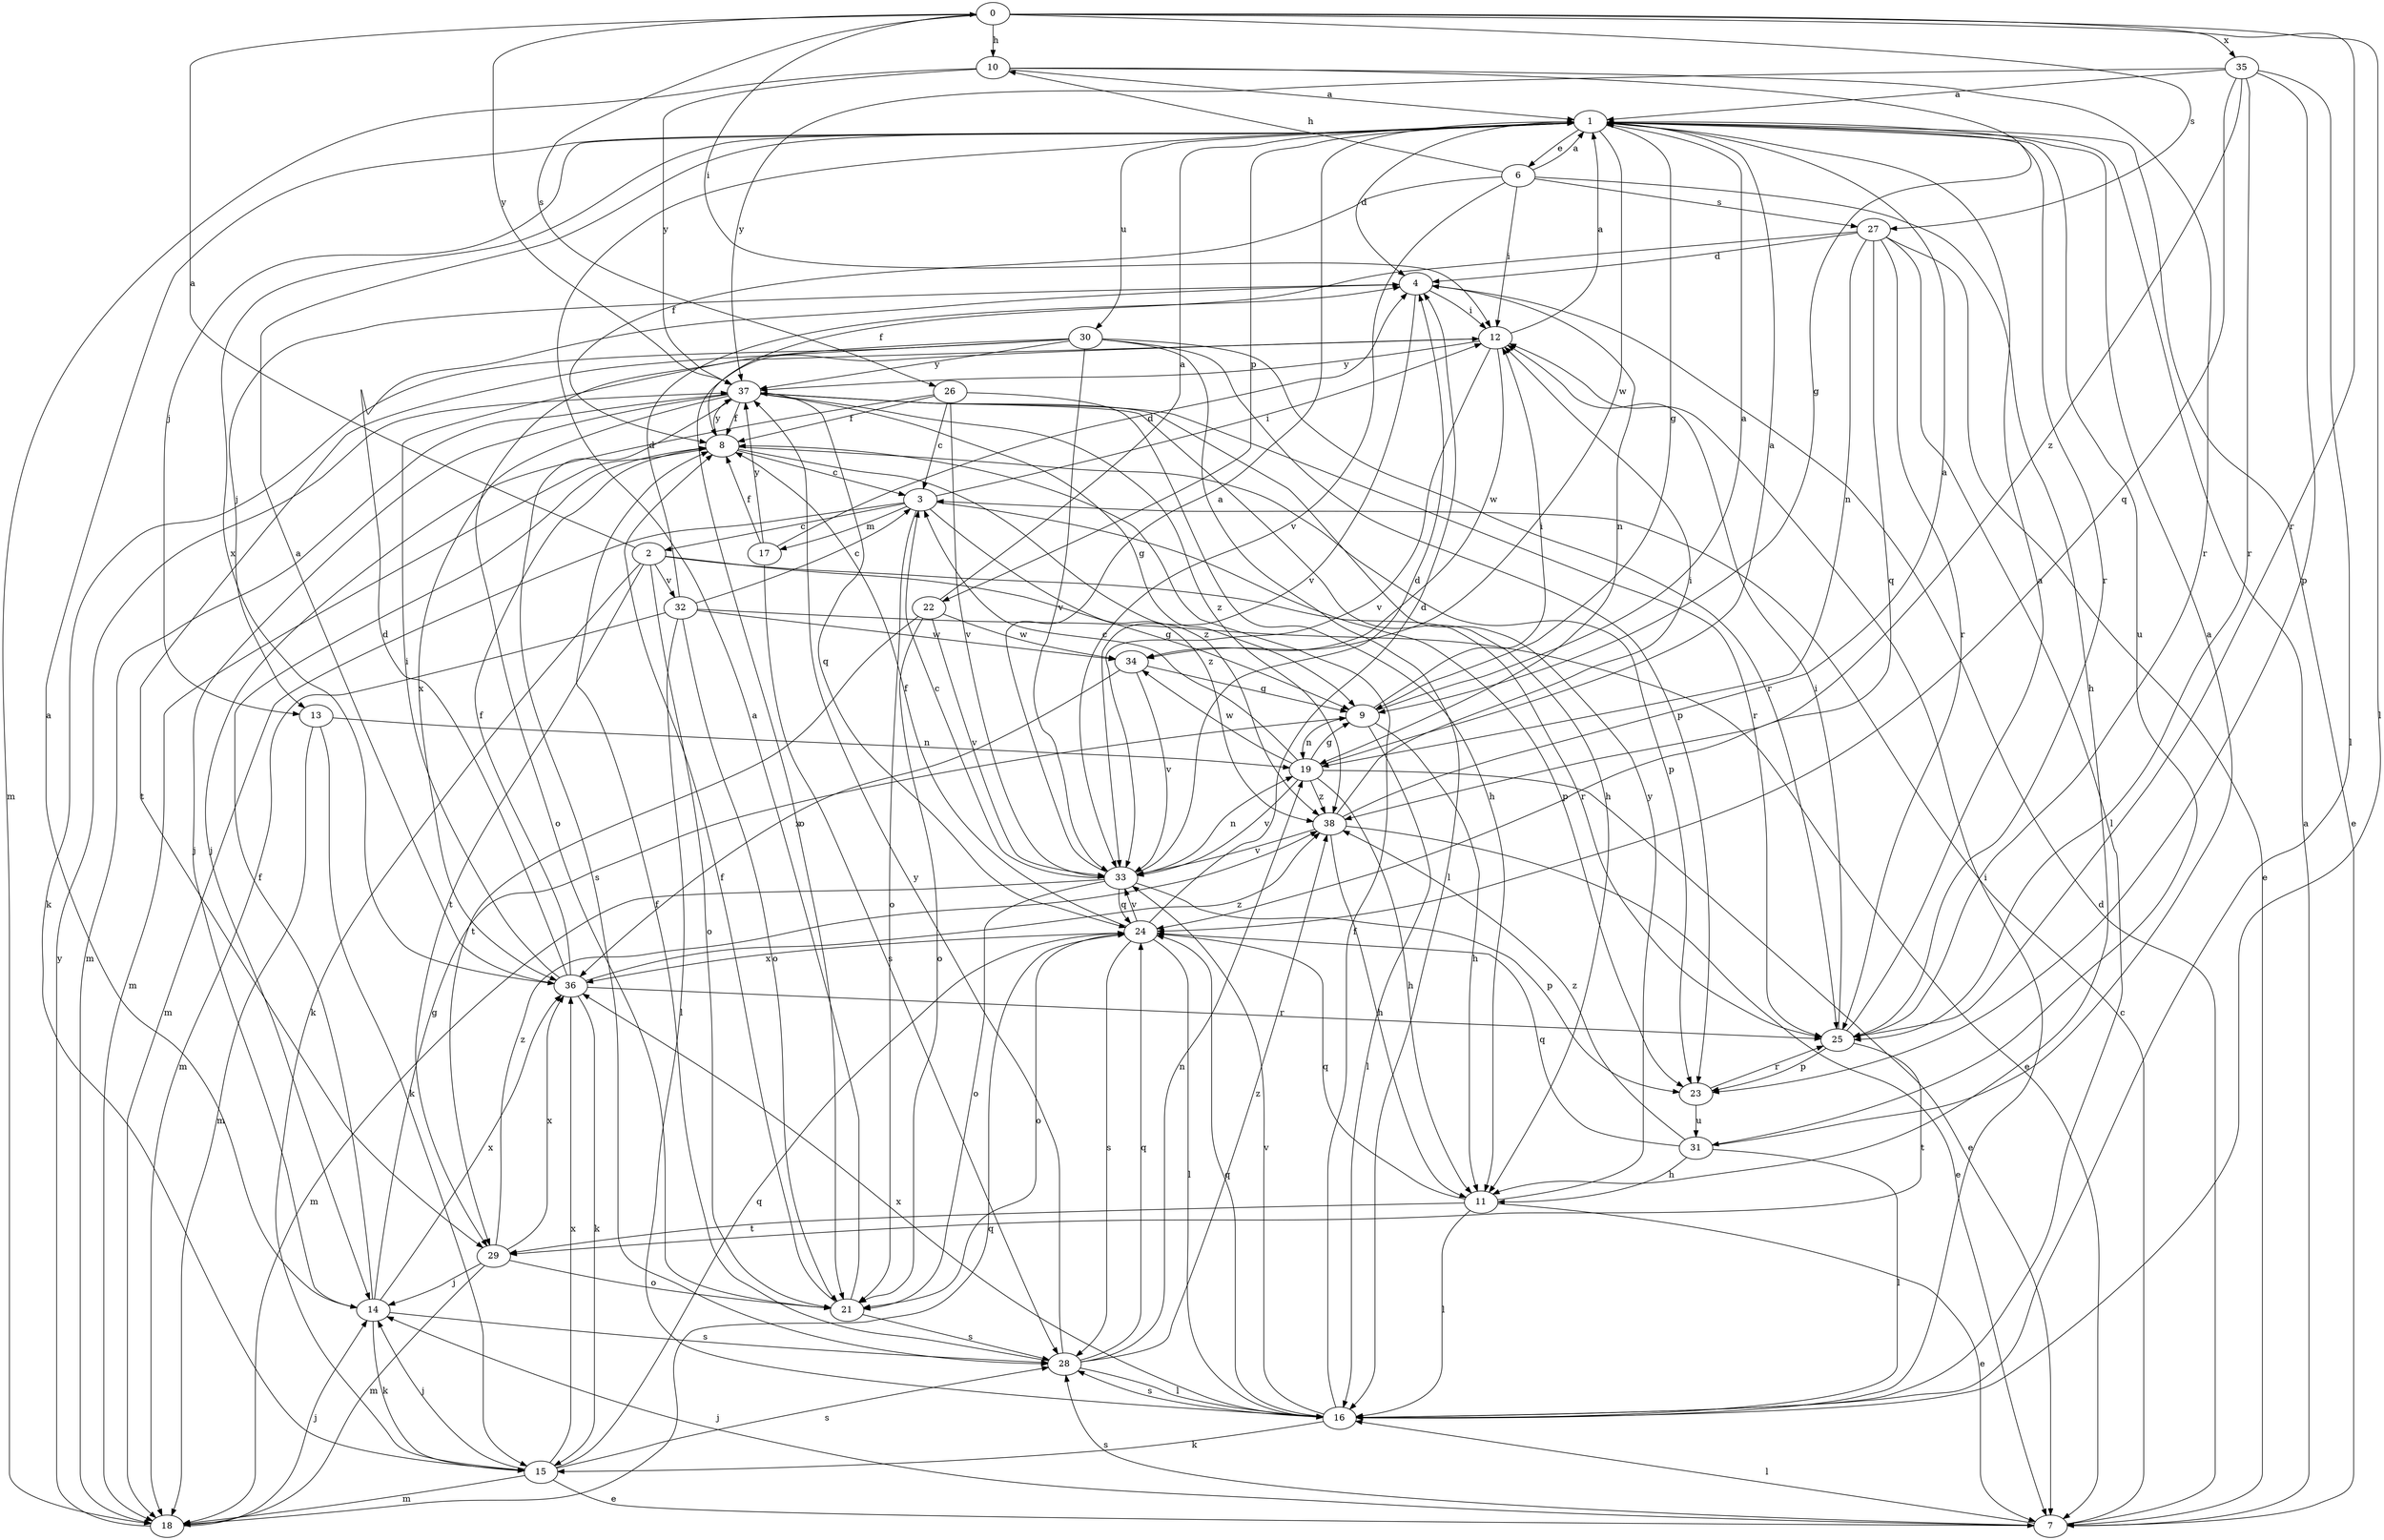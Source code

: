 strict digraph  {
0;
1;
2;
3;
4;
6;
7;
8;
9;
10;
11;
12;
13;
14;
15;
16;
17;
18;
19;
21;
22;
23;
24;
25;
26;
27;
28;
29;
30;
31;
32;
33;
34;
35;
36;
37;
38;
0 -> 10  [label=h];
0 -> 12  [label=i];
0 -> 16  [label=l];
0 -> 25  [label=r];
0 -> 26  [label=s];
0 -> 27  [label=s];
0 -> 35  [label=x];
0 -> 37  [label=y];
1 -> 4  [label=d];
1 -> 6  [label=e];
1 -> 7  [label=e];
1 -> 9  [label=g];
1 -> 13  [label=j];
1 -> 22  [label=p];
1 -> 25  [label=r];
1 -> 30  [label=u];
1 -> 31  [label=u];
1 -> 34  [label=w];
1 -> 36  [label=x];
2 -> 0  [label=a];
2 -> 9  [label=g];
2 -> 15  [label=k];
2 -> 21  [label=o];
2 -> 25  [label=r];
2 -> 29  [label=t];
2 -> 32  [label=v];
3 -> 2  [label=c];
3 -> 12  [label=i];
3 -> 17  [label=m];
3 -> 18  [label=m];
3 -> 21  [label=o];
3 -> 23  [label=p];
3 -> 38  [label=z];
4 -> 12  [label=i];
4 -> 13  [label=j];
4 -> 19  [label=n];
4 -> 33  [label=v];
6 -> 1  [label=a];
6 -> 8  [label=f];
6 -> 10  [label=h];
6 -> 11  [label=h];
6 -> 12  [label=i];
6 -> 27  [label=s];
6 -> 33  [label=v];
7 -> 1  [label=a];
7 -> 3  [label=c];
7 -> 4  [label=d];
7 -> 14  [label=j];
7 -> 16  [label=l];
7 -> 28  [label=s];
8 -> 3  [label=c];
8 -> 18  [label=m];
8 -> 23  [label=p];
8 -> 37  [label=y];
8 -> 38  [label=z];
9 -> 1  [label=a];
9 -> 11  [label=h];
9 -> 12  [label=i];
9 -> 16  [label=l];
9 -> 19  [label=n];
10 -> 1  [label=a];
10 -> 9  [label=g];
10 -> 18  [label=m];
10 -> 25  [label=r];
10 -> 37  [label=y];
11 -> 7  [label=e];
11 -> 16  [label=l];
11 -> 24  [label=q];
11 -> 29  [label=t];
11 -> 37  [label=y];
12 -> 1  [label=a];
12 -> 21  [label=o];
12 -> 33  [label=v];
12 -> 34  [label=w];
12 -> 37  [label=y];
13 -> 15  [label=k];
13 -> 18  [label=m];
13 -> 19  [label=n];
14 -> 1  [label=a];
14 -> 8  [label=f];
14 -> 9  [label=g];
14 -> 15  [label=k];
14 -> 28  [label=s];
14 -> 36  [label=x];
15 -> 7  [label=e];
15 -> 14  [label=j];
15 -> 18  [label=m];
15 -> 24  [label=q];
15 -> 28  [label=s];
15 -> 36  [label=x];
16 -> 8  [label=f];
16 -> 12  [label=i];
16 -> 15  [label=k];
16 -> 24  [label=q];
16 -> 28  [label=s];
16 -> 33  [label=v];
16 -> 36  [label=x];
17 -> 4  [label=d];
17 -> 8  [label=f];
17 -> 28  [label=s];
17 -> 37  [label=y];
18 -> 14  [label=j];
18 -> 24  [label=q];
18 -> 37  [label=y];
19 -> 1  [label=a];
19 -> 3  [label=c];
19 -> 7  [label=e];
19 -> 9  [label=g];
19 -> 11  [label=h];
19 -> 33  [label=v];
19 -> 34  [label=w];
19 -> 38  [label=z];
21 -> 1  [label=a];
21 -> 8  [label=f];
21 -> 28  [label=s];
22 -> 1  [label=a];
22 -> 21  [label=o];
22 -> 29  [label=t];
22 -> 33  [label=v];
22 -> 34  [label=w];
23 -> 25  [label=r];
23 -> 31  [label=u];
24 -> 4  [label=d];
24 -> 8  [label=f];
24 -> 16  [label=l];
24 -> 21  [label=o];
24 -> 28  [label=s];
24 -> 33  [label=v];
24 -> 36  [label=x];
25 -> 1  [label=a];
25 -> 12  [label=i];
25 -> 23  [label=p];
25 -> 29  [label=t];
26 -> 3  [label=c];
26 -> 8  [label=f];
26 -> 11  [label=h];
26 -> 14  [label=j];
26 -> 33  [label=v];
27 -> 4  [label=d];
27 -> 7  [label=e];
27 -> 8  [label=f];
27 -> 16  [label=l];
27 -> 19  [label=n];
27 -> 24  [label=q];
27 -> 25  [label=r];
28 -> 8  [label=f];
28 -> 16  [label=l];
28 -> 19  [label=n];
28 -> 24  [label=q];
28 -> 37  [label=y];
28 -> 38  [label=z];
29 -> 14  [label=j];
29 -> 18  [label=m];
29 -> 21  [label=o];
29 -> 36  [label=x];
29 -> 38  [label=z];
30 -> 15  [label=k];
30 -> 16  [label=l];
30 -> 21  [label=o];
30 -> 23  [label=p];
30 -> 25  [label=r];
30 -> 29  [label=t];
30 -> 33  [label=v];
30 -> 37  [label=y];
31 -> 1  [label=a];
31 -> 11  [label=h];
31 -> 16  [label=l];
31 -> 24  [label=q];
31 -> 38  [label=z];
32 -> 3  [label=c];
32 -> 4  [label=d];
32 -> 7  [label=e];
32 -> 16  [label=l];
32 -> 18  [label=m];
32 -> 21  [label=o];
32 -> 34  [label=w];
33 -> 1  [label=a];
33 -> 3  [label=c];
33 -> 4  [label=d];
33 -> 18  [label=m];
33 -> 19  [label=n];
33 -> 21  [label=o];
33 -> 23  [label=p];
33 -> 24  [label=q];
34 -> 9  [label=g];
34 -> 33  [label=v];
34 -> 36  [label=x];
35 -> 1  [label=a];
35 -> 16  [label=l];
35 -> 23  [label=p];
35 -> 24  [label=q];
35 -> 25  [label=r];
35 -> 37  [label=y];
35 -> 38  [label=z];
36 -> 1  [label=a];
36 -> 4  [label=d];
36 -> 8  [label=f];
36 -> 12  [label=i];
36 -> 15  [label=k];
36 -> 25  [label=r];
36 -> 38  [label=z];
37 -> 8  [label=f];
37 -> 9  [label=g];
37 -> 11  [label=h];
37 -> 14  [label=j];
37 -> 18  [label=m];
37 -> 24  [label=q];
37 -> 25  [label=r];
37 -> 28  [label=s];
37 -> 36  [label=x];
37 -> 38  [label=z];
38 -> 1  [label=a];
38 -> 7  [label=e];
38 -> 11  [label=h];
38 -> 12  [label=i];
38 -> 33  [label=v];
}
